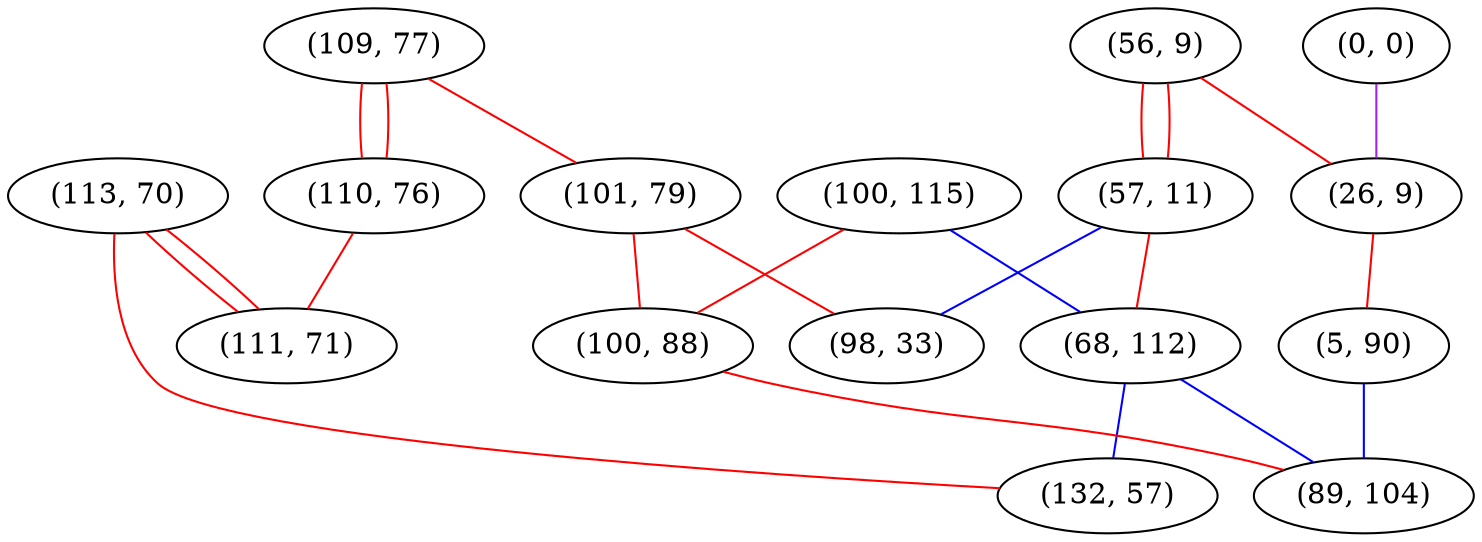 graph "" {
"(56, 9)";
"(57, 11)";
"(113, 70)";
"(109, 77)";
"(100, 115)";
"(0, 0)";
"(26, 9)";
"(68, 112)";
"(110, 76)";
"(101, 79)";
"(5, 90)";
"(98, 33)";
"(100, 88)";
"(132, 57)";
"(89, 104)";
"(111, 71)";
"(56, 9)" -- "(57, 11)"  [color=red, key=0, weight=1];
"(56, 9)" -- "(57, 11)"  [color=red, key=1, weight=1];
"(56, 9)" -- "(26, 9)"  [color=red, key=0, weight=1];
"(57, 11)" -- "(98, 33)"  [color=blue, key=0, weight=3];
"(57, 11)" -- "(68, 112)"  [color=red, key=0, weight=1];
"(113, 70)" -- "(132, 57)"  [color=red, key=0, weight=1];
"(113, 70)" -- "(111, 71)"  [color=red, key=0, weight=1];
"(113, 70)" -- "(111, 71)"  [color=red, key=1, weight=1];
"(109, 77)" -- "(110, 76)"  [color=red, key=0, weight=1];
"(109, 77)" -- "(110, 76)"  [color=red, key=1, weight=1];
"(109, 77)" -- "(101, 79)"  [color=red, key=0, weight=1];
"(100, 115)" -- "(68, 112)"  [color=blue, key=0, weight=3];
"(100, 115)" -- "(100, 88)"  [color=red, key=0, weight=1];
"(0, 0)" -- "(26, 9)"  [color=purple, key=0, weight=4];
"(26, 9)" -- "(5, 90)"  [color=red, key=0, weight=1];
"(68, 112)" -- "(89, 104)"  [color=blue, key=0, weight=3];
"(68, 112)" -- "(132, 57)"  [color=blue, key=0, weight=3];
"(110, 76)" -- "(111, 71)"  [color=red, key=0, weight=1];
"(101, 79)" -- "(98, 33)"  [color=red, key=0, weight=1];
"(101, 79)" -- "(100, 88)"  [color=red, key=0, weight=1];
"(5, 90)" -- "(89, 104)"  [color=blue, key=0, weight=3];
"(100, 88)" -- "(89, 104)"  [color=red, key=0, weight=1];
}
